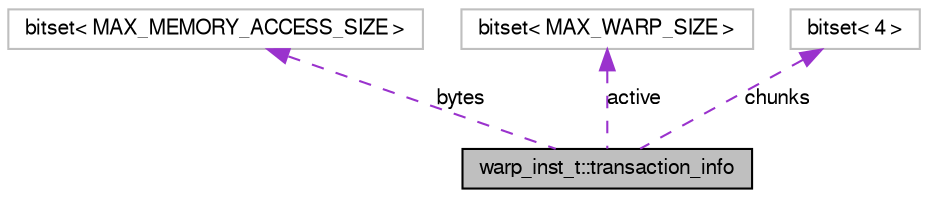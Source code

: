 digraph G
{
  bgcolor="transparent";
  edge [fontname="FreeSans",fontsize="10",labelfontname="FreeSans",labelfontsize="10"];
  node [fontname="FreeSans",fontsize="10",shape=record];
  Node1 [label="warp_inst_t::transaction_info",height=0.2,width=0.4,color="black", fillcolor="grey75", style="filled" fontcolor="black"];
  Node2 -> Node1 [dir=back,color="darkorchid3",fontsize="10",style="dashed",label="bytes",fontname="FreeSans"];
  Node2 [label="bitset\< MAX_MEMORY_ACCESS_SIZE \>",height=0.2,width=0.4,color="grey75"];
  Node3 -> Node1 [dir=back,color="darkorchid3",fontsize="10",style="dashed",label="active",fontname="FreeSans"];
  Node3 [label="bitset\< MAX_WARP_SIZE \>",height=0.2,width=0.4,color="grey75"];
  Node4 -> Node1 [dir=back,color="darkorchid3",fontsize="10",style="dashed",label="chunks",fontname="FreeSans"];
  Node4 [label="bitset\< 4 \>",height=0.2,width=0.4,color="grey75"];
}
